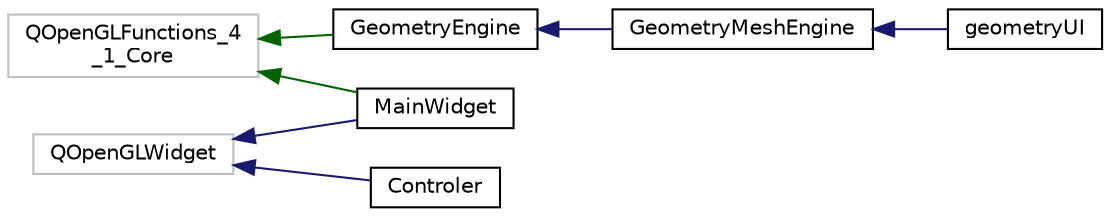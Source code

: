 digraph "Graphe hiérarchique des classes"
{
 // LATEX_PDF_SIZE
  edge [fontname="Helvetica",fontsize="10",labelfontname="Helvetica",labelfontsize="10"];
  node [fontname="Helvetica",fontsize="10",shape=record];
  rankdir="LR";
  Node0 [label="QOpenGLFunctions_4\l_1_Core",height=0.2,width=0.4,color="grey75", fillcolor="white", style="filled",tooltip=" "];
  Node0 -> Node1 [dir="back",color="darkgreen",fontsize="10",style="solid",fontname="Helvetica"];
  Node1 [label="GeometryEngine",height=0.2,width=0.4,color="black", fillcolor="white", style="filled",URL="$class_geometry_engine.html",tooltip="la classe GeometryEngine effectue toute les actions en rapport aux maillage"];
  Node1 -> Node2 [dir="back",color="midnightblue",fontsize="10",style="solid",fontname="Helvetica"];
  Node2 [label="GeometryMeshEngine",height=0.2,width=0.4,color="black", fillcolor="white", style="filled",URL="$class_geometry_mesh_engine.html",tooltip="la classe GeometryMeshEngine effectue toute les actions en rapport aux maillage importer"];
  Node2 -> Node3 [dir="back",color="midnightblue",fontsize="10",style="solid",fontname="Helvetica"];
  Node3 [label="geometryUI",height=0.2,width=0.4,color="black", fillcolor="white", style="filled",URL="$classgeometry_u_i.html",tooltip="la classe geometryUI gère les maillage de type BillBoard"];
  Node0 -> Node4 [dir="back",color="darkgreen",fontsize="10",style="solid",fontname="Helvetica"];
  Node4 [label="MainWidget",height=0.2,width=0.4,color="black", fillcolor="white", style="filled",URL="$class_main_widget.html",tooltip="la classe MainWidget est la classe principale qui contiens le graphe de scène et initialise la confit..."];
  Node5 [label="QOpenGLWidget",height=0.2,width=0.4,color="grey75", fillcolor="white", style="filled",tooltip=" "];
  Node5 -> Node6 [dir="back",color="midnightblue",fontsize="10",style="solid",fontname="Helvetica"];
  Node6 [label="Controler",height=0.2,width=0.4,color="black", fillcolor="white", style="filled",URL="$class_controler.html",tooltip=" "];
  Node5 -> Node4 [dir="back",color="midnightblue",fontsize="10",style="solid",fontname="Helvetica"];
}
